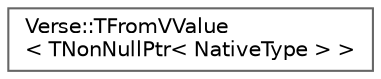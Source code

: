 digraph "Graphical Class Hierarchy"
{
 // INTERACTIVE_SVG=YES
 // LATEX_PDF_SIZE
  bgcolor="transparent";
  edge [fontname=Helvetica,fontsize=10,labelfontname=Helvetica,labelfontsize=10];
  node [fontname=Helvetica,fontsize=10,shape=box,height=0.2,width=0.4];
  rankdir="LR";
  Node0 [id="Node000000",label="Verse::TFromVValue\l\< TNonNullPtr\< NativeType \> \>",height=0.2,width=0.4,color="grey40", fillcolor="white", style="filled",URL="$d3/ddd/structVerse_1_1TFromVValue_3_01TNonNullPtr_3_01NativeType_01_4_01_4.html",tooltip=" "];
}
